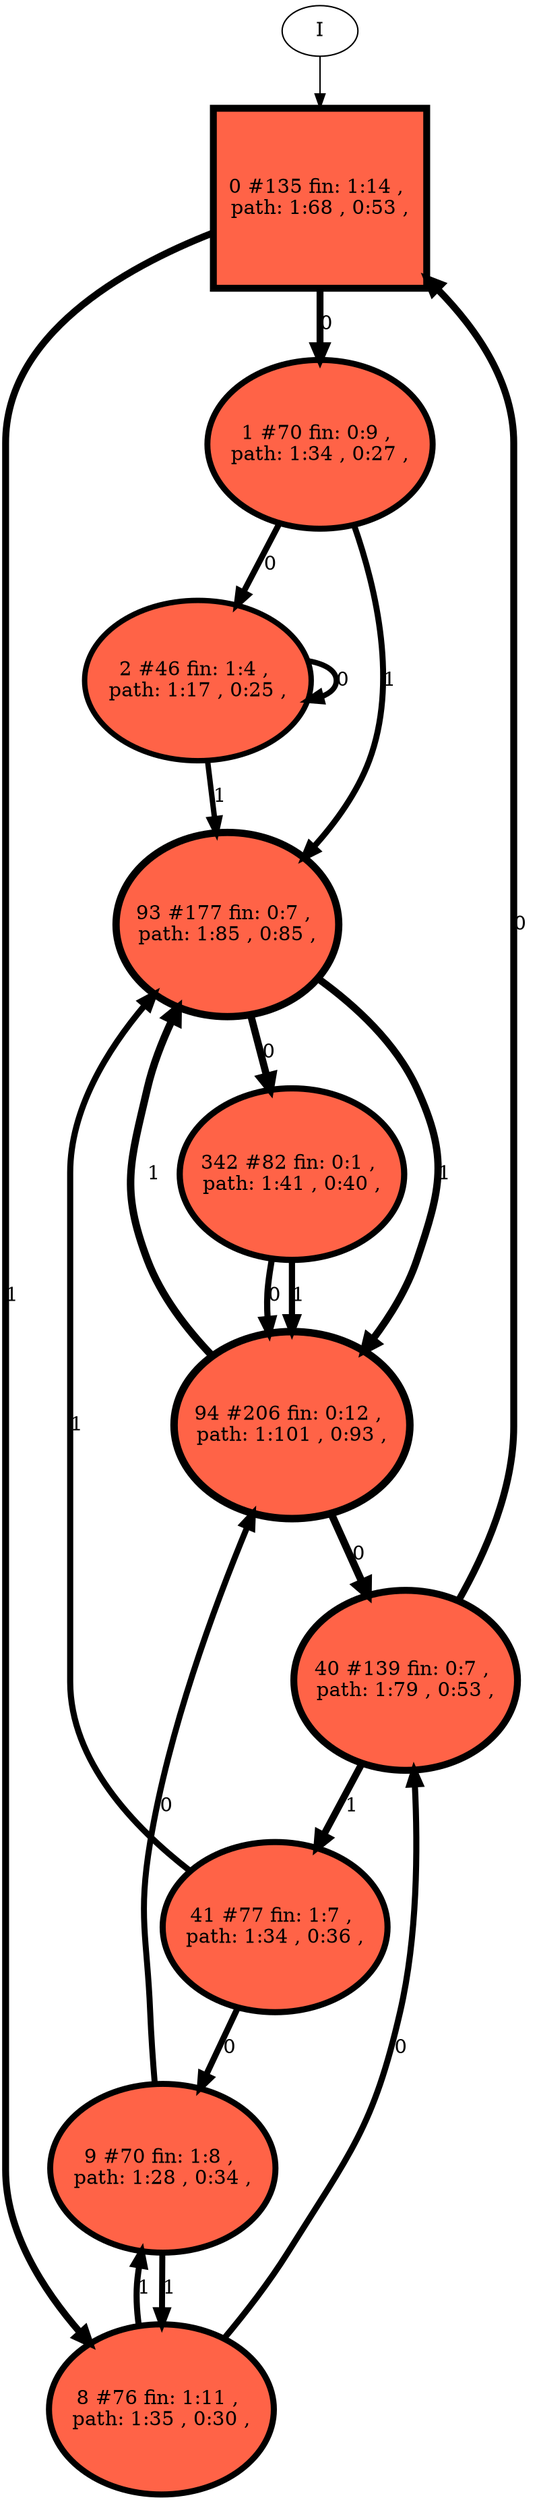 // produced with flexfringe // 
digraph DFA {
	0 [label="root" shape=box];
		I -> 0;
	0 [ label="0 #135 fin: 1:14 , 
 path: 1:68 , 0:53 , " , style=filled, fillcolor="tomato", width=1.77709, height=1.77709, penwidth=4.91265];
		0 -> 1 [label="0 " , penwidth=4.91265 ];
		0 -> 8 [label="1 " , penwidth=4.91265 ];
	1 [ label="1 #70 fin: 0:9 , 
 path: 1:34 , 0:27 , " , style=filled, fillcolor="tomato", width=1.66064, height=1.66064, penwidth=4.26268];
		1 -> 2 [label="0 " , penwidth=4.26268 ];
		1 -> 93 [label="1 " , penwidth=4.26268 ];
	8 [ label="8 #76 fin: 1:11 , 
 path: 1:35 , 0:30 , " , style=filled, fillcolor="tomato", width=1.67594, height=1.67594, penwidth=4.34381];
		8 -> 40 [label="0 " , penwidth=4.34381 ];
		8 -> 9 [label="1 " , penwidth=4.34381 ];
	2 [ label="2 #46 fin: 1:4 , 
 path: 1:17 , 0:25 , " , style=filled, fillcolor="tomato", width=1.57901, height=1.57901, penwidth=3.85015];
		2 -> 2 [label="0 " , penwidth=3.85015 ];
		2 -> 93 [label="1 " , penwidth=3.85015 ];
	93 [ label="93 #177 fin: 0:7 , 
 path: 1:85 , 0:85 , " , style=filled, fillcolor="tomato", width=1.82161, height=1.82161, penwidth=5.18178];
		93 -> 342 [label="0 " , penwidth=5.18178 ];
		93 -> 94 [label="1 " , penwidth=5.18178 ];
	40 [ label="40 #139 fin: 0:7 , 
 path: 1:79 , 0:53 , " , style=filled, fillcolor="tomato", width=1.78199, height=1.78199, penwidth=4.94164];
		40 -> 0 [label="0 " , penwidth=4.94164 ];
		40 -> 41 [label="1 " , penwidth=4.94164 ];
	9 [ label="9 #70 fin: 1:8 , 
 path: 1:28 , 0:34 , " , style=filled, fillcolor="tomato", width=1.66064, height=1.66064, penwidth=4.26268];
		9 -> 94 [label="0 " , penwidth=4.26268 ];
		9 -> 8 [label="1 " , penwidth=4.26268 ];
	342 [ label="342 #82 fin: 0:1 , 
 path: 1:41 , 0:40 , " , style=filled, fillcolor="tomato", width=1.68988, height=1.68988, penwidth=4.41884];
		342 -> 94 [label="0 " , penwidth=4.41884 ];
		342 -> 94 [label="1 " , penwidth=4.41884 ];
	94 [ label="94 #206 fin: 0:12 , 
 path: 1:101 , 0:93 , " , style=filled, fillcolor="tomato", width=1.84573, height=1.84573, penwidth=5.33272];
		94 -> 40 [label="0 " , penwidth=5.33272 ];
		94 -> 93 [label="1 " , penwidth=5.33272 ];
	41 [ label="41 #77 fin: 1:7 , 
 path: 1:34 , 0:36 , " , style=filled, fillcolor="tomato", width=1.67835, height=1.67835, penwidth=4.35671];
		41 -> 9 [label="0 " , penwidth=4.35671 ];
		41 -> 93 [label="1 " , penwidth=4.35671 ];
}
